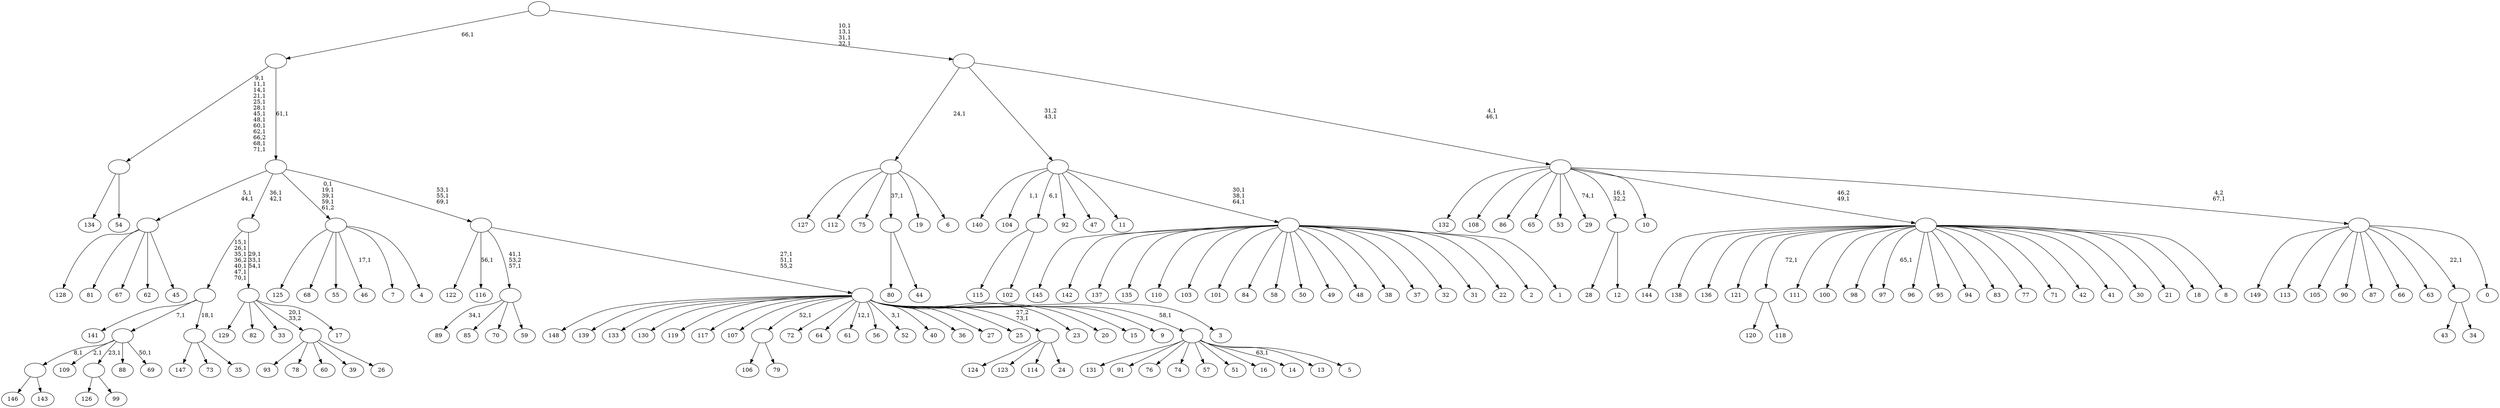 digraph T {
	225 [label="149"]
	224 [label="148"]
	223 [label="147"]
	222 [label="146"]
	221 [label="145"]
	220 [label="144"]
	219 [label="143"]
	218 [label=""]
	217 [label="142"]
	216 [label="141"]
	215 [label="140"]
	214 [label="139"]
	213 [label="138"]
	212 [label="137"]
	211 [label="136"]
	210 [label="135"]
	209 [label="134"]
	208 [label="133"]
	207 [label="132"]
	206 [label="131"]
	205 [label="130"]
	204 [label="129"]
	203 [label="128"]
	202 [label="127"]
	201 [label="126"]
	200 [label="125"]
	199 [label="124"]
	198 [label="123"]
	197 [label="122"]
	196 [label="121"]
	195 [label="120"]
	194 [label="119"]
	193 [label="118"]
	192 [label=""]
	191 [label="117"]
	190 [label="116"]
	188 [label="115"]
	187 [label="114"]
	186 [label="113"]
	185 [label="112"]
	184 [label="111"]
	183 [label="110"]
	182 [label="109"]
	180 [label="108"]
	179 [label="107"]
	178 [label="106"]
	177 [label="105"]
	176 [label="104"]
	174 [label="103"]
	173 [label="102"]
	172 [label=""]
	171 [label="101"]
	170 [label="100"]
	169 [label="99"]
	168 [label=""]
	167 [label="98"]
	166 [label="97"]
	164 [label="96"]
	163 [label="95"]
	162 [label="94"]
	161 [label="93"]
	160 [label="92"]
	159 [label="91"]
	158 [label="90"]
	157 [label="89"]
	155 [label="88"]
	154 [label="87"]
	153 [label="86"]
	152 [label="85"]
	151 [label="84"]
	150 [label="83"]
	149 [label="82"]
	148 [label="81"]
	147 [label="80"]
	146 [label="79"]
	145 [label=""]
	144 [label="78"]
	143 [label="77"]
	142 [label="76"]
	141 [label="75"]
	140 [label="74"]
	139 [label="73"]
	138 [label="72"]
	137 [label="71"]
	136 [label="70"]
	135 [label="69"]
	133 [label=""]
	132 [label="68"]
	131 [label="67"]
	130 [label="66"]
	129 [label="65"]
	128 [label="64"]
	127 [label="63"]
	126 [label="62"]
	125 [label="61"]
	123 [label="60"]
	122 [label="59"]
	121 [label=""]
	119 [label="58"]
	118 [label="57"]
	117 [label="56"]
	116 [label="55"]
	115 [label="54"]
	114 [label=""]
	102 [label="53"]
	101 [label="52"]
	99 [label="51"]
	98 [label="50"]
	97 [label="49"]
	96 [label="48"]
	95 [label="47"]
	94 [label="46"]
	92 [label="45"]
	91 [label=""]
	89 [label="44"]
	88 [label=""]
	87 [label="43"]
	86 [label="42"]
	85 [label="41"]
	84 [label="40"]
	83 [label="39"]
	82 [label="38"]
	81 [label="37"]
	80 [label="36"]
	79 [label="35"]
	78 [label=""]
	77 [label=""]
	71 [label="34"]
	70 [label=""]
	69 [label="33"]
	68 [label="32"]
	67 [label="31"]
	66 [label="30"]
	65 [label="29"]
	63 [label="28"]
	62 [label="27"]
	61 [label="26"]
	60 [label=""]
	59 [label="25"]
	58 [label="24"]
	57 [label=""]
	56 [label="23"]
	55 [label="22"]
	54 [label="21"]
	53 [label="20"]
	52 [label="19"]
	51 [label="18"]
	50 [label="17"]
	49 [label=""]
	46 [label=""]
	44 [label="16"]
	43 [label="15"]
	42 [label="14"]
	40 [label="13"]
	39 [label="12"]
	38 [label=""]
	37 [label="11"]
	36 [label="10"]
	35 [label="9"]
	34 [label="8"]
	33 [label=""]
	32 [label="7"]
	31 [label="6"]
	30 [label=""]
	29 [label="5"]
	28 [label=""]
	27 [label="4"]
	26 [label=""]
	22 [label="3"]
	21 [label=""]
	19 [label=""]
	16 [label=""]
	15 [label=""]
	14 [label="2"]
	13 [label="1"]
	12 [label=""]
	9 [label=""]
	8 [label="0"]
	7 [label=""]
	6 [label=""]
	4 [label=""]
	0 [label=""]
	218 -> 222 [label=""]
	218 -> 219 [label=""]
	192 -> 195 [label=""]
	192 -> 193 [label=""]
	172 -> 188 [label=""]
	172 -> 173 [label=""]
	168 -> 201 [label=""]
	168 -> 169 [label=""]
	145 -> 178 [label=""]
	145 -> 146 [label=""]
	133 -> 135 [label="50,1"]
	133 -> 182 [label="2,1"]
	133 -> 218 [label="8,1"]
	133 -> 168 [label="23,1"]
	133 -> 155 [label=""]
	121 -> 157 [label="34,1"]
	121 -> 152 [label=""]
	121 -> 136 [label=""]
	121 -> 122 [label=""]
	114 -> 209 [label=""]
	114 -> 115 [label=""]
	91 -> 203 [label=""]
	91 -> 148 [label=""]
	91 -> 131 [label=""]
	91 -> 126 [label=""]
	91 -> 92 [label=""]
	88 -> 147 [label=""]
	88 -> 89 [label=""]
	78 -> 223 [label=""]
	78 -> 139 [label=""]
	78 -> 79 [label=""]
	77 -> 216 [label=""]
	77 -> 133 [label="7,1"]
	77 -> 78 [label="18,1"]
	70 -> 87 [label=""]
	70 -> 71 [label=""]
	60 -> 161 [label=""]
	60 -> 144 [label=""]
	60 -> 123 [label=""]
	60 -> 83 [label=""]
	60 -> 61 [label=""]
	57 -> 199 [label=""]
	57 -> 198 [label=""]
	57 -> 187 [label=""]
	57 -> 58 [label=""]
	49 -> 204 [label=""]
	49 -> 149 [label=""]
	49 -> 69 [label=""]
	49 -> 60 [label="20,1\n33,2"]
	49 -> 50 [label=""]
	46 -> 49 [label="29,1\n33,1\n54,1"]
	46 -> 77 [label="15,1\n26,1\n35,1\n36,2\n40,1\n47,1\n70,1"]
	38 -> 63 [label=""]
	38 -> 39 [label=""]
	33 -> 166 [label="65,1"]
	33 -> 220 [label=""]
	33 -> 213 [label=""]
	33 -> 211 [label=""]
	33 -> 196 [label=""]
	33 -> 192 [label="72,1"]
	33 -> 184 [label=""]
	33 -> 170 [label=""]
	33 -> 167 [label=""]
	33 -> 164 [label=""]
	33 -> 163 [label=""]
	33 -> 162 [label=""]
	33 -> 150 [label=""]
	33 -> 143 [label=""]
	33 -> 137 [label=""]
	33 -> 86 [label=""]
	33 -> 85 [label=""]
	33 -> 66 [label=""]
	33 -> 54 [label=""]
	33 -> 51 [label=""]
	33 -> 34 [label=""]
	30 -> 202 [label=""]
	30 -> 185 [label=""]
	30 -> 141 [label=""]
	30 -> 88 [label="37,1"]
	30 -> 52 [label=""]
	30 -> 31 [label=""]
	28 -> 42 [label="63,1"]
	28 -> 206 [label=""]
	28 -> 159 [label=""]
	28 -> 142 [label=""]
	28 -> 140 [label=""]
	28 -> 118 [label=""]
	28 -> 99 [label=""]
	28 -> 44 [label=""]
	28 -> 40 [label=""]
	28 -> 29 [label=""]
	26 -> 94 [label="17,1"]
	26 -> 200 [label=""]
	26 -> 132 [label=""]
	26 -> 116 [label=""]
	26 -> 32 [label=""]
	26 -> 27 [label=""]
	21 -> 101 [label="3,1"]
	21 -> 125 [label="12,1"]
	21 -> 224 [label=""]
	21 -> 214 [label=""]
	21 -> 208 [label=""]
	21 -> 205 [label=""]
	21 -> 194 [label=""]
	21 -> 191 [label=""]
	21 -> 179 [label=""]
	21 -> 145 [label="52,1"]
	21 -> 138 [label=""]
	21 -> 128 [label=""]
	21 -> 117 [label=""]
	21 -> 84 [label=""]
	21 -> 80 [label=""]
	21 -> 62 [label=""]
	21 -> 59 [label=""]
	21 -> 57 [label="27,2\n73,1"]
	21 -> 56 [label=""]
	21 -> 53 [label=""]
	21 -> 43 [label=""]
	21 -> 35 [label=""]
	21 -> 28 [label="58,1"]
	21 -> 22 [label=""]
	19 -> 21 [label="27,1\n51,1\n55,2"]
	19 -> 121 [label="41,1\n53,2\n57,1"]
	19 -> 190 [label="56,1"]
	19 -> 197 [label=""]
	16 -> 19 [label="53,1\n55,1\n69,1"]
	16 -> 26 [label="0,1\n19,1\n39,1\n59,1\n61,2"]
	16 -> 46 [label="36,1\n42,1"]
	16 -> 91 [label="5,1\n44,1"]
	15 -> 114 [label="9,1\n11,1\n14,1\n21,1\n25,1\n28,1\n45,1\n48,1\n60,1\n62,1\n66,2\n68,1\n71,1"]
	15 -> 16 [label="61,1"]
	12 -> 221 [label=""]
	12 -> 217 [label=""]
	12 -> 212 [label=""]
	12 -> 210 [label=""]
	12 -> 183 [label=""]
	12 -> 174 [label=""]
	12 -> 171 [label=""]
	12 -> 151 [label=""]
	12 -> 119 [label=""]
	12 -> 98 [label=""]
	12 -> 97 [label=""]
	12 -> 96 [label=""]
	12 -> 82 [label=""]
	12 -> 81 [label=""]
	12 -> 68 [label=""]
	12 -> 67 [label=""]
	12 -> 55 [label=""]
	12 -> 14 [label=""]
	12 -> 13 [label=""]
	9 -> 12 [label="30,1\n38,1\n64,1"]
	9 -> 176 [label="1,1"]
	9 -> 215 [label=""]
	9 -> 172 [label="6,1"]
	9 -> 160 [label=""]
	9 -> 95 [label=""]
	9 -> 37 [label=""]
	7 -> 225 [label=""]
	7 -> 186 [label=""]
	7 -> 177 [label=""]
	7 -> 158 [label=""]
	7 -> 154 [label=""]
	7 -> 130 [label=""]
	7 -> 127 [label=""]
	7 -> 70 [label="22,1"]
	7 -> 8 [label=""]
	6 -> 65 [label="74,1"]
	6 -> 207 [label=""]
	6 -> 180 [label=""]
	6 -> 153 [label=""]
	6 -> 129 [label=""]
	6 -> 102 [label=""]
	6 -> 38 [label="16,1\n32,2"]
	6 -> 36 [label=""]
	6 -> 33 [label="46,2\n49,1"]
	6 -> 7 [label="4,2\n67,1"]
	4 -> 6 [label="4,1\n46,1"]
	4 -> 30 [label="24,1"]
	4 -> 9 [label="31,2\n43,1"]
	0 -> 4 [label="10,1\n13,1\n31,1\n32,1"]
	0 -> 15 [label="66,1"]
}

